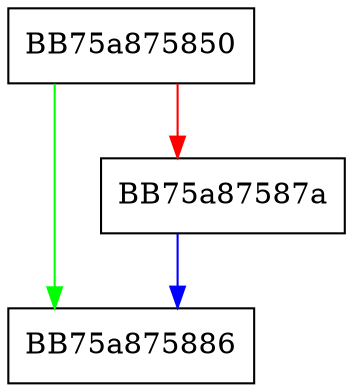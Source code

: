 digraph LoadDlpDetoursInjectionPolicyExclusionProcessesDbVar {
  node [shape="box"];
  graph [splines=ortho];
  BB75a875850 -> BB75a875886 [color="green"];
  BB75a875850 -> BB75a87587a [color="red"];
  BB75a87587a -> BB75a875886 [color="blue"];
}